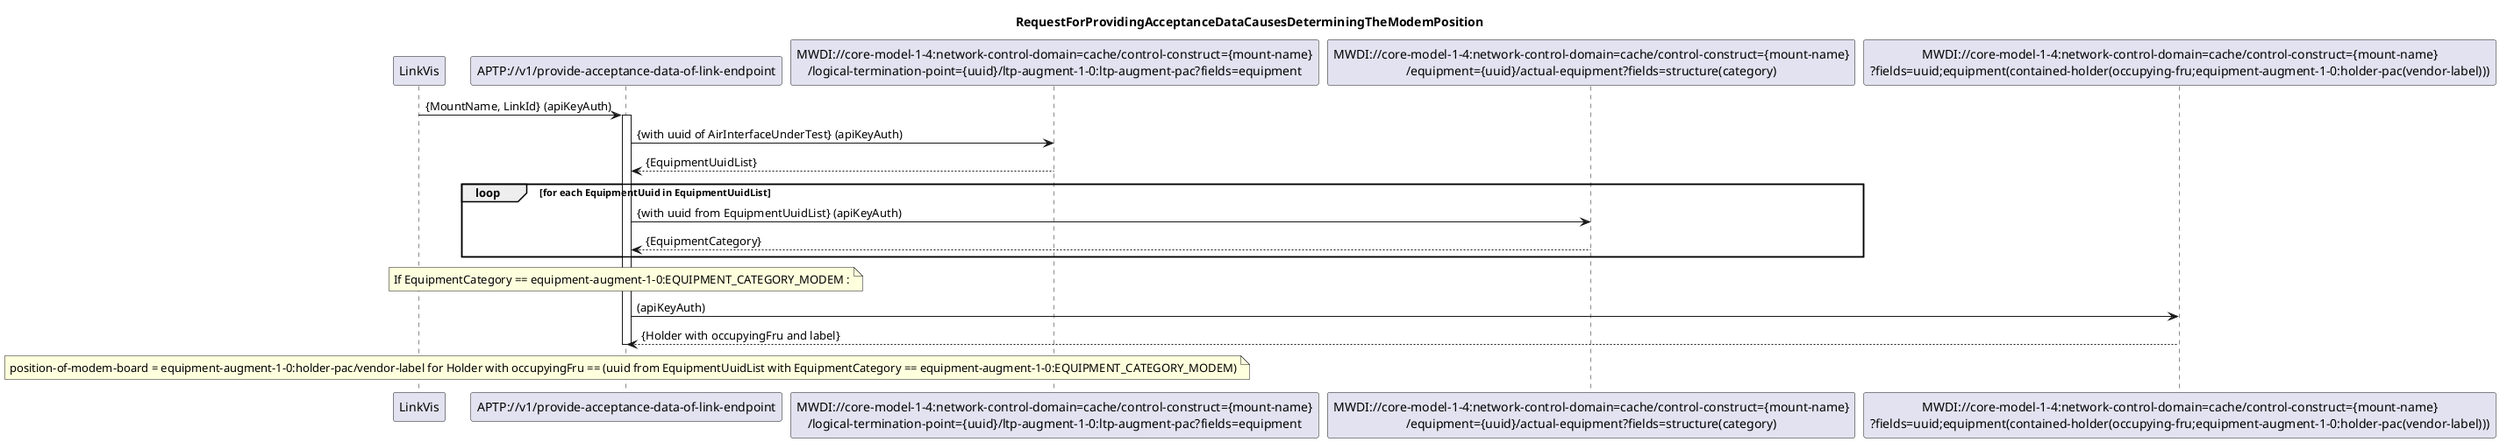 @startuml 150_ModemPosition
skinparam responseMessageBelowArrow true

title
RequestForProvidingAcceptanceDataCausesDeterminingTheModemPosition
end title

participant "LinkVis" as LinkVis
participant "APTP://v1/provide-acceptance-data-of-link-endpoint" as APTP
participant "MWDI://core-model-1-4:network-control-domain=cache/control-construct={mount-name}\n/logical-termination-point={uuid}/ltp-augment-1-0:ltp-augment-pac?fields=equipment" as EquipmentUuid
participant "MWDI://core-model-1-4:network-control-domain=cache/control-construct={mount-name}\n/equipment={uuid}/actual-equipment?fields=structure(category)" as EquipmentCategory
participant "MWDI://core-model-1-4:network-control-domain=cache/control-construct={mount-name}\n?fields=uuid;equipment(contained-holder(occupying-fru;equipment-augment-1-0:holder-pac(vendor-label)))" as HolderLabel


LinkVis -> APTP: {MountName, LinkId} (apiKeyAuth)
activate APTP

APTP -> EquipmentUuid: {with uuid of AirInterfaceUnderTest} (apiKeyAuth)
EquipmentUuid --> APTP: {EquipmentUuidList}

loop for each EquipmentUuid in EquipmentUuidList
APTP -> EquipmentCategory: {with uuid from EquipmentUuidList} (apiKeyAuth)
EquipmentCategory --> APTP: {EquipmentCategory}

end
note over APTP
If EquipmentCategory == equipment-augment-1-0:EQUIPMENT_CATEGORY_MODEM :
end note

APTP -> HolderLabel: (apiKeyAuth)
HolderLabel --> APTP: {Holder with occupyingFru and label}

note over APTP
position-of-modem-board = equipment-augment-1-0:holder-pac/vendor-label for Holder with occupyingFru == (uuid from EquipmentUuidList with EquipmentCategory == equipment-augment-1-0:EQUIPMENT_CATEGORY_MODEM)
end note

deactivate APTP

@enduml